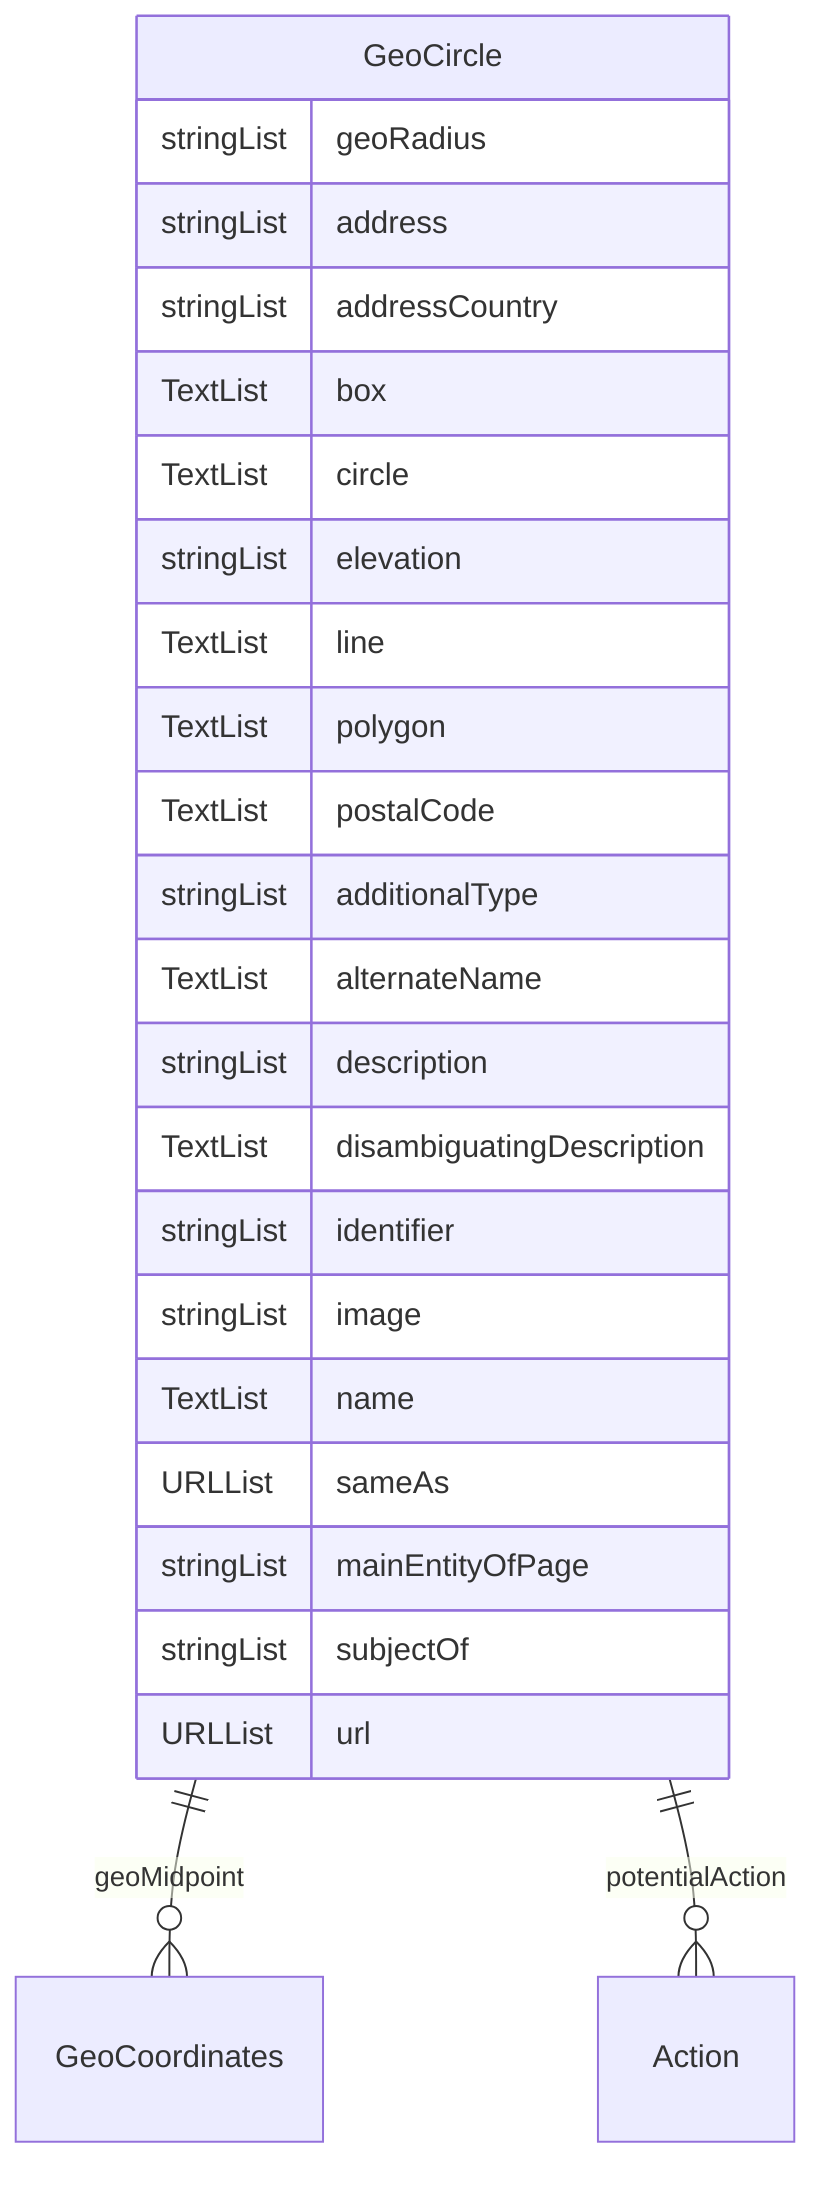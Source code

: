 erDiagram
GeoCircle {
    stringList geoRadius  
    stringList address  
    stringList addressCountry  
    TextList box  
    TextList circle  
    stringList elevation  
    TextList line  
    TextList polygon  
    TextList postalCode  
    stringList additionalType  
    TextList alternateName  
    stringList description  
    TextList disambiguatingDescription  
    stringList identifier  
    stringList image  
    TextList name  
    URLList sameAs  
    stringList mainEntityOfPage  
    stringList subjectOf  
    URLList url  
}

GeoCircle ||--}o GeoCoordinates : "geoMidpoint"
GeoCircle ||--}o Action : "potentialAction"